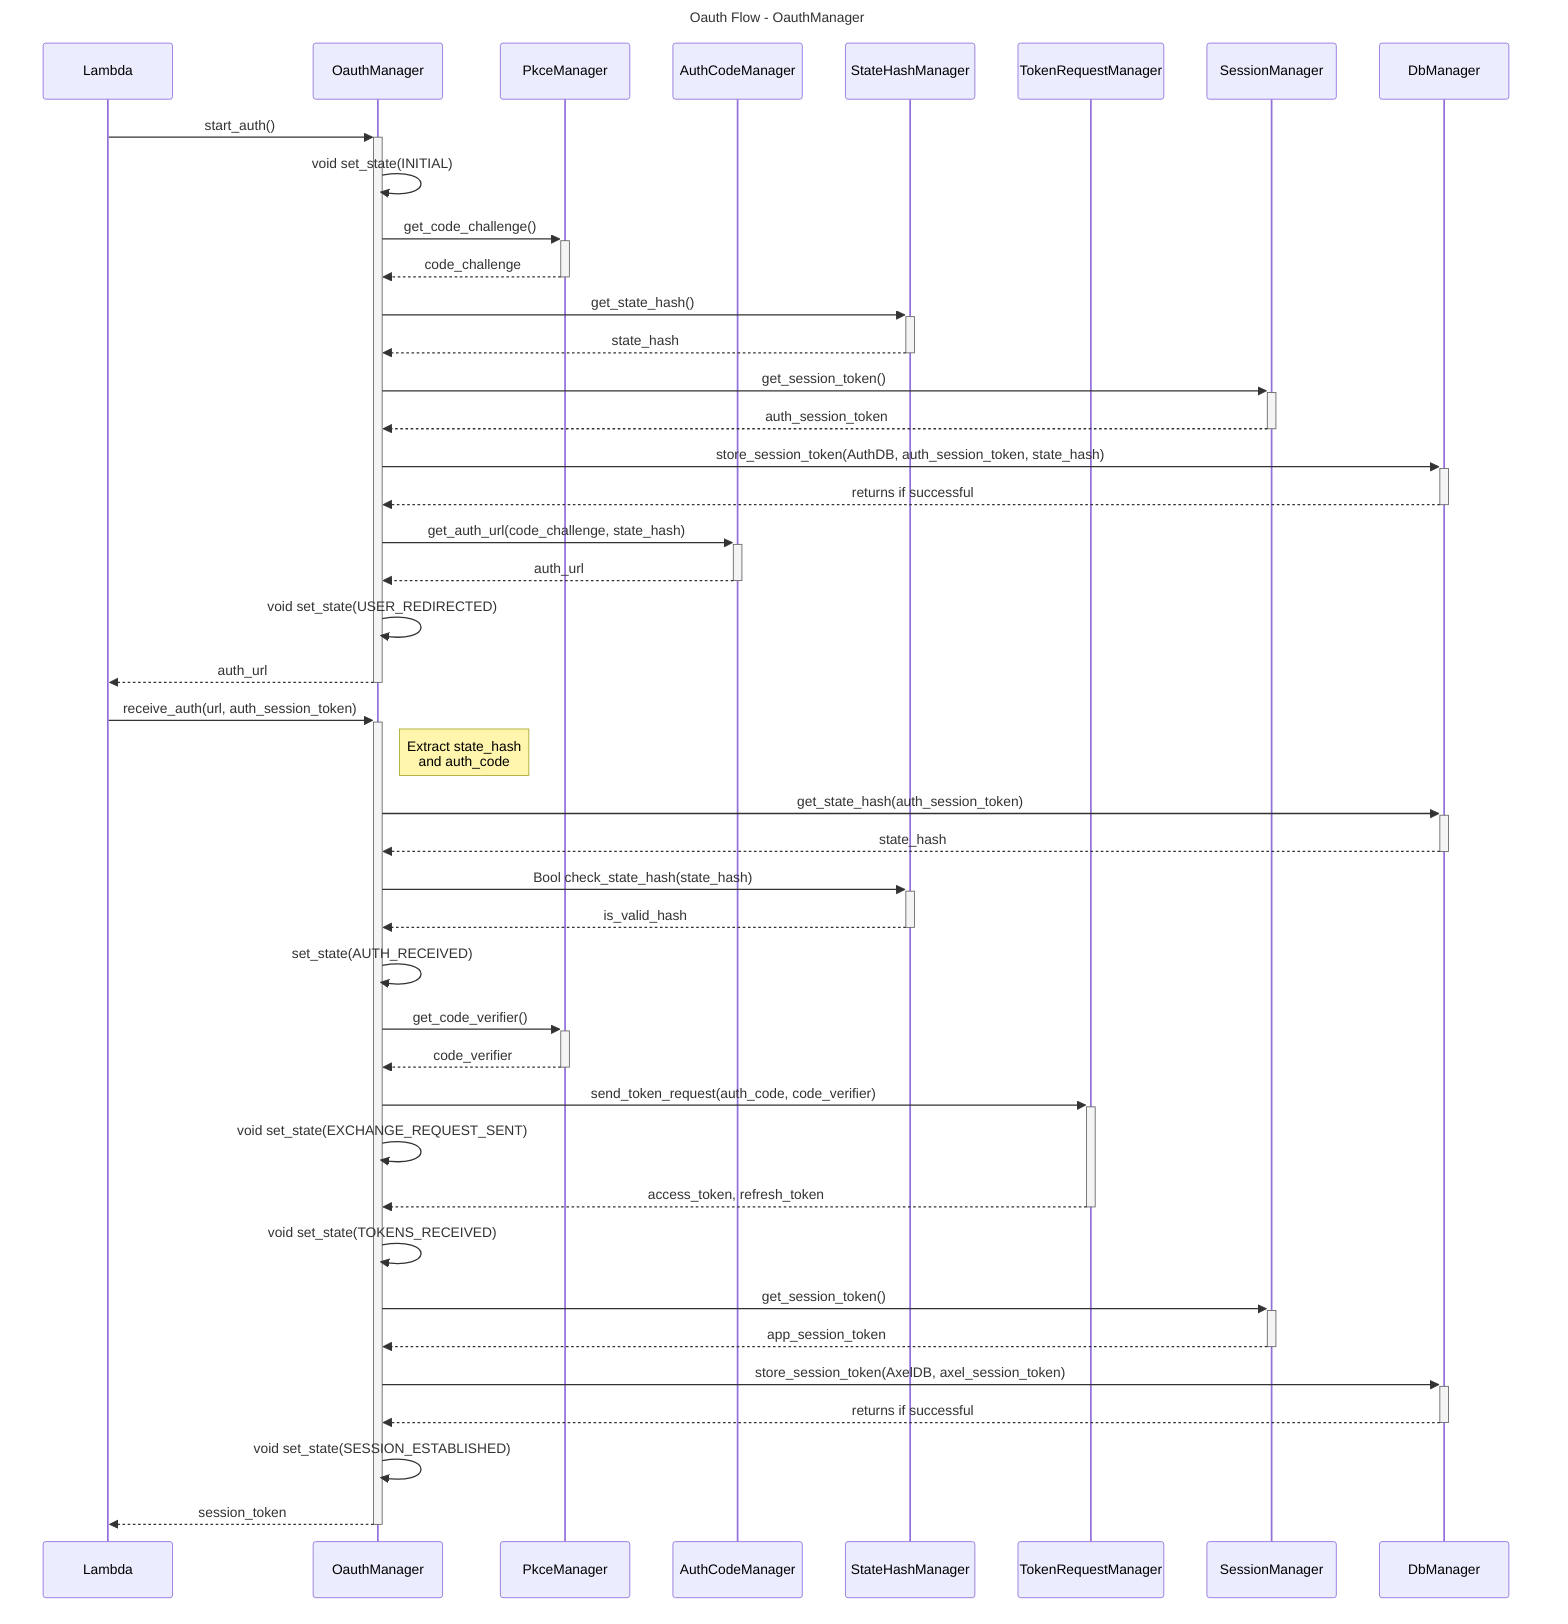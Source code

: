 ---
title: Oauth Flow - OauthManager
---
sequenceDiagram
    participant L as Lambda
    participant OM as OauthManager
    participant PM as PkceManager
    participant ACM as AuthCodeManager
    participant SHM as StateHashManager
    participant TRM as TokenRequestManager
    participant SM as SessionManager
    participant DM as DbManager

    L ->>+ OM: start_auth()
    OM ->> OM: void set_state(INITIAL)
    OM ->>+ PM: get_code_challenge()
    PM -->>- OM: code_challenge
    OM ->>+ SHM: get_state_hash()
    SHM -->>- OM: state_hash
    OM ->>+ SM: get_session_token()
    SM -->>- OM: auth_session_token
    OM ->>+ DM: store_session_token(AuthDB, auth_session_token, state_hash)
    DM -->>- OM: returns if successful
    OM ->>+ ACM: get_auth_url(code_challenge, state_hash)
    ACM -->>- OM: auth_url
    OM ->> OM: void set_state(USER_REDIRECTED)
    OM -->>- L: auth_url
    L ->>+ OM: receive_auth(url, auth_session_token)
    note right of OM: Extract state_hash <br> and auth_code
    OM ->>+ DM: get_state_hash(auth_session_token)
    DM -->>- OM: state_hash
    OM ->>+ SHM: Bool check_state_hash(state_hash)
    SHM -->>- OM: is_valid_hash
    OM ->> OM: set_state(AUTH_RECEIVED)
    OM ->>+ PM: get_code_verifier()
    PM -->>- OM: code_verifier
    OM ->>+ TRM: send_token_request(auth_code, code_verifier)
    OM ->> OM: void set_state(EXCHANGE_REQUEST_SENT)
    TRM -->>- OM: access_token, refresh_token
    OM ->> OM: void set_state(TOKENS_RECEIVED)
    OM ->>+ SM: get_session_token()
    SM -->>- OM: app_session_token
    OM ->>+ DM: store_session_token(AxelDB, axel_session_token)
    DM -->>- OM: returns if successful
    OM ->> OM: void set_state(SESSION_ESTABLISHED)
    OM -->>- L: session_token